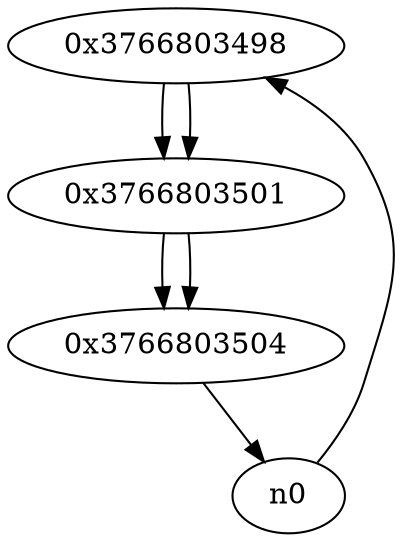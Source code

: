 digraph G{
/* nodes */
  n1 [label="0x3766803498"]
  n2 [label="0x3766803501"]
  n3 [label="0x3766803504"]
/* edges */
n1 -> n2;
n0 -> n1;
n2 -> n3;
n1 -> n2;
n3 -> n0;
n2 -> n3;
}
